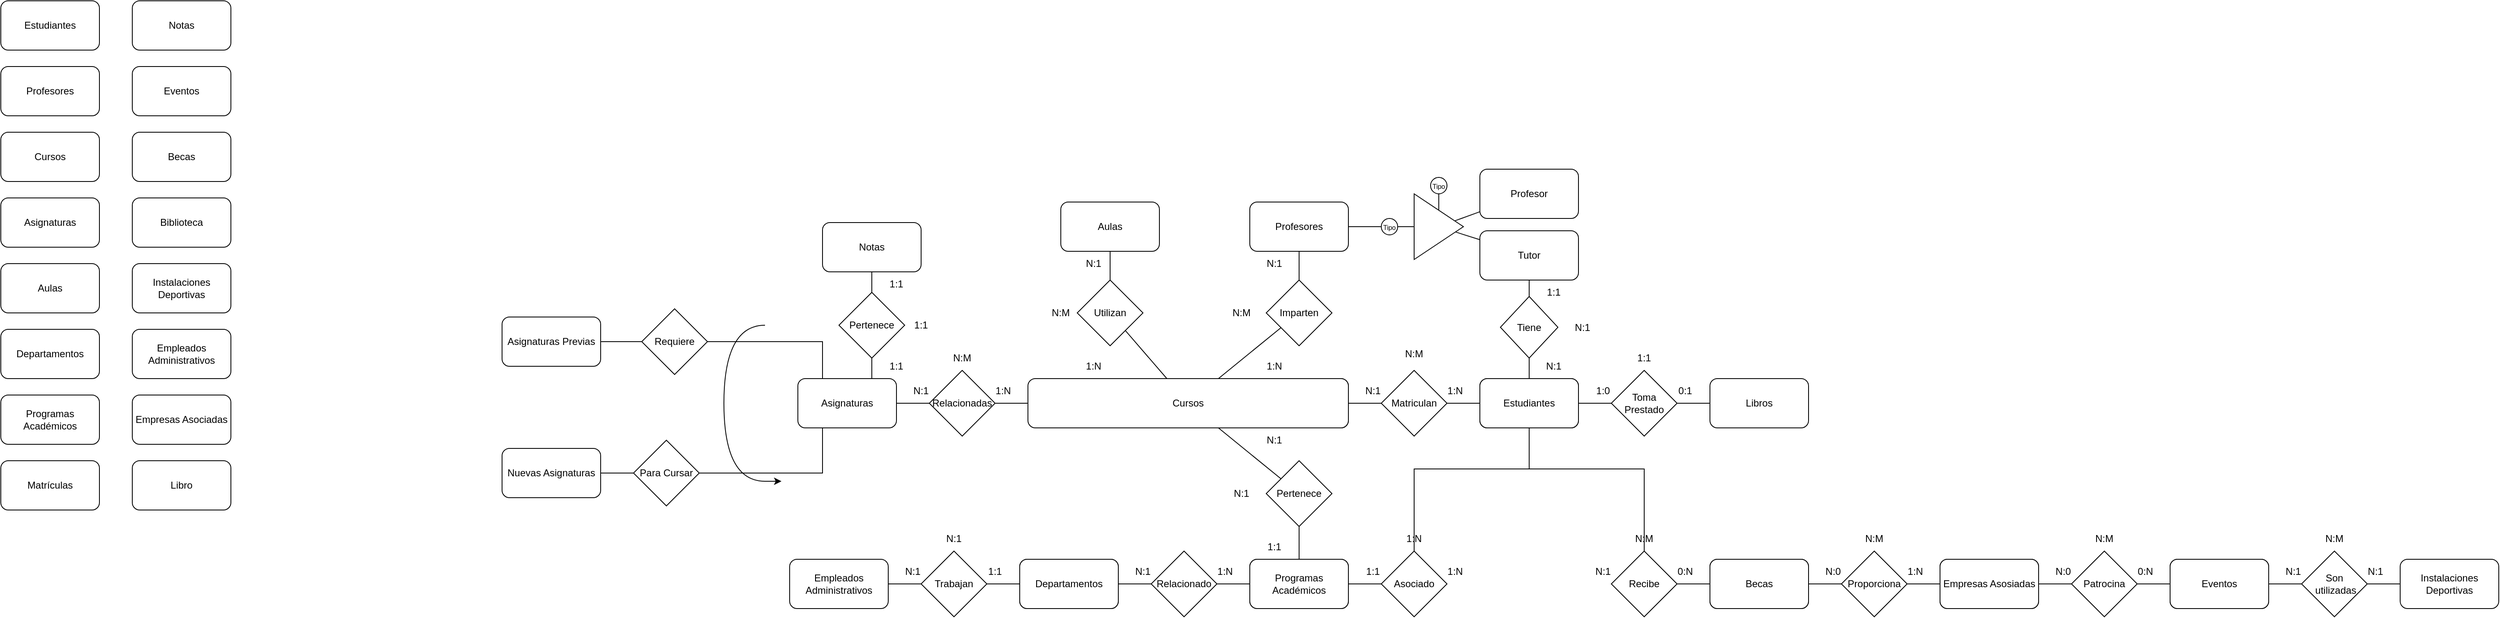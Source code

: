 <mxfile version="22.1.11" type="github">
  <diagram name="Página-1" id="5t8v-FAfq3eq3jOAas9Z">
    <mxGraphModel dx="2933" dy="1573" grid="1" gridSize="10" guides="1" tooltips="1" connect="1" arrows="1" fold="1" page="1" pageScale="1" pageWidth="827" pageHeight="1169" math="0" shadow="0">
      <root>
        <mxCell id="0" />
        <mxCell id="1" parent="0" />
        <mxCell id="Byr7ttWTIuSPwqKm5QDh-1" value="Estudiantes" style="rounded=1;whiteSpace=wrap;html=1;" parent="1" vertex="1">
          <mxGeometry x="40" y="40" width="120" height="60" as="geometry" />
        </mxCell>
        <mxCell id="Byr7ttWTIuSPwqKm5QDh-2" value="Profesores" style="rounded=1;whiteSpace=wrap;html=1;" parent="1" vertex="1">
          <mxGeometry x="40" y="120" width="120" height="60" as="geometry" />
        </mxCell>
        <mxCell id="Byr7ttWTIuSPwqKm5QDh-3" value="Cursos" style="rounded=1;whiteSpace=wrap;html=1;" parent="1" vertex="1">
          <mxGeometry x="40" y="200" width="120" height="60" as="geometry" />
        </mxCell>
        <mxCell id="Byr7ttWTIuSPwqKm5QDh-4" value="Asignaturas" style="rounded=1;whiteSpace=wrap;html=1;" parent="1" vertex="1">
          <mxGeometry x="40" y="280" width="120" height="60" as="geometry" />
        </mxCell>
        <mxCell id="Byr7ttWTIuSPwqKm5QDh-5" value="Aulas" style="rounded=1;whiteSpace=wrap;html=1;" parent="1" vertex="1">
          <mxGeometry x="40" y="360" width="120" height="60" as="geometry" />
        </mxCell>
        <mxCell id="Byr7ttWTIuSPwqKm5QDh-6" value="Departamentos" style="rounded=1;whiteSpace=wrap;html=1;" parent="1" vertex="1">
          <mxGeometry x="40" y="440" width="120" height="60" as="geometry" />
        </mxCell>
        <mxCell id="Byr7ttWTIuSPwqKm5QDh-7" value="Programas Académicos" style="rounded=1;whiteSpace=wrap;html=1;" parent="1" vertex="1">
          <mxGeometry x="40" y="520" width="120" height="60" as="geometry" />
        </mxCell>
        <mxCell id="Byr7ttWTIuSPwqKm5QDh-8" value="Matrículas" style="rounded=1;whiteSpace=wrap;html=1;" parent="1" vertex="1">
          <mxGeometry x="40" y="600" width="120" height="60" as="geometry" />
        </mxCell>
        <mxCell id="Byr7ttWTIuSPwqKm5QDh-9" value="Notas" style="rounded=1;whiteSpace=wrap;html=1;" parent="1" vertex="1">
          <mxGeometry x="200" y="40" width="120" height="60" as="geometry" />
        </mxCell>
        <mxCell id="Byr7ttWTIuSPwqKm5QDh-10" value="Eventos" style="rounded=1;whiteSpace=wrap;html=1;" parent="1" vertex="1">
          <mxGeometry x="200" y="120" width="120" height="60" as="geometry" />
        </mxCell>
        <mxCell id="Byr7ttWTIuSPwqKm5QDh-11" value="Becas" style="rounded=1;whiteSpace=wrap;html=1;" parent="1" vertex="1">
          <mxGeometry x="200" y="200" width="120" height="60" as="geometry" />
        </mxCell>
        <mxCell id="Byr7ttWTIuSPwqKm5QDh-12" value="Biblioteca" style="rounded=1;whiteSpace=wrap;html=1;" parent="1" vertex="1">
          <mxGeometry x="200" y="280" width="120" height="60" as="geometry" />
        </mxCell>
        <mxCell id="Byr7ttWTIuSPwqKm5QDh-13" value="Instalaciones Deportivas" style="rounded=1;whiteSpace=wrap;html=1;" parent="1" vertex="1">
          <mxGeometry x="200" y="360" width="120" height="60" as="geometry" />
        </mxCell>
        <mxCell id="Byr7ttWTIuSPwqKm5QDh-14" value="Empleados Administrativos" style="rounded=1;whiteSpace=wrap;html=1;" parent="1" vertex="1">
          <mxGeometry x="200" y="440" width="120" height="60" as="geometry" />
        </mxCell>
        <mxCell id="Byr7ttWTIuSPwqKm5QDh-16" value="Empresas Asociadas" style="rounded=1;whiteSpace=wrap;html=1;" parent="1" vertex="1">
          <mxGeometry x="200" y="520" width="120" height="60" as="geometry" />
        </mxCell>
        <mxCell id="Byr7ttWTIuSPwqKm5QDh-17" value="Programas Académicos" style="rounded=1;whiteSpace=wrap;html=1;" parent="1" vertex="1">
          <mxGeometry x="1560" y="720" width="120" height="60" as="geometry" />
        </mxCell>
        <mxCell id="Byr7ttWTIuSPwqKm5QDh-21" value="Profesores" style="rounded=1;whiteSpace=wrap;html=1;" parent="1" vertex="1">
          <mxGeometry x="1560" y="285" width="120" height="60" as="geometry" />
        </mxCell>
        <mxCell id="Byr7ttWTIuSPwqKm5QDh-23" value="Asignaturas" style="rounded=1;whiteSpace=wrap;html=1;" parent="1" vertex="1">
          <mxGeometry x="1010" y="500" width="120" height="60" as="geometry" />
        </mxCell>
        <mxCell id="Byr7ttWTIuSPwqKm5QDh-27" value="Aulas" style="rounded=1;whiteSpace=wrap;html=1;" parent="1" vertex="1">
          <mxGeometry x="1330" y="285" width="120" height="60" as="geometry" />
        </mxCell>
        <mxCell id="Byr7ttWTIuSPwqKm5QDh-28" value="Cursos" style="rounded=1;whiteSpace=wrap;html=1;" parent="1" vertex="1">
          <mxGeometry x="1560" y="500" width="120" height="60" as="geometry" />
        </mxCell>
        <mxCell id="Byr7ttWTIuSPwqKm5QDh-29" value="Departamentos" style="rounded=1;whiteSpace=wrap;html=1;" parent="1" vertex="1">
          <mxGeometry x="1280" y="720" width="120" height="60" as="geometry" />
        </mxCell>
        <mxCell id="Byr7ttWTIuSPwqKm5QDh-30" value="Programas Académicos" style="rounded=1;whiteSpace=wrap;html=1;" parent="1" vertex="1">
          <mxGeometry x="1560" y="720" width="120" height="60" as="geometry" />
        </mxCell>
        <mxCell id="Byr7ttWTIuSPwqKm5QDh-33" value="Notas" style="rounded=1;whiteSpace=wrap;html=1;" parent="1" vertex="1">
          <mxGeometry x="1040" y="310" width="120" height="60" as="geometry" />
        </mxCell>
        <mxCell id="Byr7ttWTIuSPwqKm5QDh-37" value="Estudiantes" style="rounded=1;whiteSpace=wrap;html=1;" parent="1" vertex="1">
          <mxGeometry x="1840" y="500" width="120" height="60" as="geometry" />
        </mxCell>
        <mxCell id="Byr7ttWTIuSPwqKm5QDh-38" value="Becas" style="rounded=1;whiteSpace=wrap;html=1;" parent="1" vertex="1">
          <mxGeometry x="2120" y="720" width="120" height="60" as="geometry" />
        </mxCell>
        <mxCell id="Byr7ttWTIuSPwqKm5QDh-39" value="Empleados Administrativos" style="rounded=1;whiteSpace=wrap;html=1;" parent="1" vertex="1">
          <mxGeometry x="1000" y="720" width="120" height="60" as="geometry" />
        </mxCell>
        <mxCell id="Byr7ttWTIuSPwqKm5QDh-40" value="Departamentos" style="rounded=1;whiteSpace=wrap;html=1;" parent="1" vertex="1">
          <mxGeometry x="1280" y="720" width="120" height="60" as="geometry" />
        </mxCell>
        <mxCell id="Byr7ttWTIuSPwqKm5QDh-41" value="Eventos" style="rounded=1;whiteSpace=wrap;html=1;" parent="1" vertex="1">
          <mxGeometry x="2680" y="720" width="120" height="60" as="geometry" />
        </mxCell>
        <mxCell id="Byr7ttWTIuSPwqKm5QDh-43" value="Empresas Asociadas" style="rounded=1;whiteSpace=wrap;html=1;" parent="1" vertex="1">
          <mxGeometry x="2400" y="720" width="120" height="60" as="geometry" />
        </mxCell>
        <mxCell id="Byr7ttWTIuSPwqKm5QDh-44" value="Eventos" style="rounded=1;whiteSpace=wrap;html=1;" parent="1" vertex="1">
          <mxGeometry x="2680" y="720" width="120" height="60" as="geometry" />
        </mxCell>
        <mxCell id="Byr7ttWTIuSPwqKm5QDh-46" value="Instalaciones Deportivas" style="rounded=1;whiteSpace=wrap;html=1;" parent="1" vertex="1">
          <mxGeometry x="2960" y="720" width="120" height="60" as="geometry" />
        </mxCell>
        <mxCell id="Byr7ttWTIuSPwqKm5QDh-50" value="Libro" style="rounded=1;whiteSpace=wrap;html=1;" parent="1" vertex="1">
          <mxGeometry x="200" y="600" width="120" height="60" as="geometry" />
        </mxCell>
        <mxCell id="Byr7ttWTIuSPwqKm5QDh-51" value="Libros" style="rounded=1;whiteSpace=wrap;html=1;" parent="1" vertex="1">
          <mxGeometry x="2120" y="500" width="120" height="60" as="geometry" />
        </mxCell>
        <mxCell id="Byr7ttWTIuSPwqKm5QDh-52" value="Estudiantes" style="rounded=1;whiteSpace=wrap;html=1;" parent="1" vertex="1">
          <mxGeometry x="1840" y="500" width="120" height="60" as="geometry" />
        </mxCell>
        <mxCell id="Byr7ttWTIuSPwqKm5QDh-55" value="Asociado" style="rhombus;whiteSpace=wrap;html=1;" parent="1" vertex="1">
          <mxGeometry x="1720" y="710" width="80" height="80" as="geometry" />
        </mxCell>
        <mxCell id="Byr7ttWTIuSPwqKm5QDh-58" value="Relacionadas" style="rhombus;whiteSpace=wrap;html=1;" parent="1" vertex="1">
          <mxGeometry x="1170" y="490" width="80" height="80" as="geometry" />
        </mxCell>
        <mxCell id="Byr7ttWTIuSPwqKm5QDh-59" value="Utilizan" style="rhombus;whiteSpace=wrap;html=1;" parent="1" vertex="1">
          <mxGeometry x="1350" y="380" width="80" height="80" as="geometry" />
        </mxCell>
        <mxCell id="Byr7ttWTIuSPwqKm5QDh-60" value="Relacionado" style="rhombus;whiteSpace=wrap;html=1;" parent="1" vertex="1">
          <mxGeometry x="1440" y="710" width="80" height="80" as="geometry" />
        </mxCell>
        <mxCell id="Byr7ttWTIuSPwqKm5QDh-61" value="Matriculan" style="rhombus;whiteSpace=wrap;html=1;" parent="1" vertex="1">
          <mxGeometry x="1720" y="490" width="80" height="80" as="geometry" />
        </mxCell>
        <mxCell id="Byr7ttWTIuSPwqKm5QDh-62" value="Pertenece" style="rhombus;whiteSpace=wrap;html=1;" parent="1" vertex="1">
          <mxGeometry x="1060" y="395" width="80" height="80" as="geometry" />
        </mxCell>
        <mxCell id="Byr7ttWTIuSPwqKm5QDh-64" value="Recibe" style="rhombus;whiteSpace=wrap;html=1;" parent="1" vertex="1">
          <mxGeometry x="2000" y="710" width="80" height="80" as="geometry" />
        </mxCell>
        <mxCell id="Byr7ttWTIuSPwqKm5QDh-66" value="Trabajan" style="rhombus;whiteSpace=wrap;html=1;" parent="1" vertex="1">
          <mxGeometry x="1160" y="710" width="80" height="80" as="geometry" />
        </mxCell>
        <mxCell id="Byr7ttWTIuSPwqKm5QDh-67" value="Son&lt;br&gt;&amp;nbsp;utilizadas" style="rhombus;whiteSpace=wrap;html=1;" parent="1" vertex="1">
          <mxGeometry x="2840" y="710" width="80" height="80" as="geometry" />
        </mxCell>
        <mxCell id="Byr7ttWTIuSPwqKm5QDh-68" value="Patrocina" style="rhombus;whiteSpace=wrap;html=1;" parent="1" vertex="1">
          <mxGeometry x="2560" y="710" width="80" height="80" as="geometry" />
        </mxCell>
        <mxCell id="Byr7ttWTIuSPwqKm5QDh-71" value="Toma&lt;br&gt;Prestado" style="rhombus;whiteSpace=wrap;html=1;" parent="1" vertex="1">
          <mxGeometry x="2000" y="490" width="80" height="80" as="geometry" />
        </mxCell>
        <mxCell id="Byr7ttWTIuSPwqKm5QDh-81" value="" style="endArrow=none;html=1;rounded=0;" parent="1" target="Byr7ttWTIuSPwqKm5QDh-55" edge="1">
          <mxGeometry width="50" height="50" relative="1" as="geometry">
            <mxPoint x="1680" y="750" as="sourcePoint" />
            <mxPoint x="1730" y="700" as="targetPoint" />
          </mxGeometry>
        </mxCell>
        <mxCell id="Byr7ttWTIuSPwqKm5QDh-82" value="" style="endArrow=none;html=1;rounded=0;" parent="1" target="Byr7ttWTIuSPwqKm5QDh-37" edge="1" source="Byr7ttWTIuSPwqKm5QDh-55">
          <mxGeometry width="50" height="50" relative="1" as="geometry">
            <mxPoint x="1800" y="750" as="sourcePoint" />
            <mxPoint x="1840" y="750" as="targetPoint" />
            <Array as="points">
              <mxPoint x="1760" y="610" />
              <mxPoint x="1900" y="610" />
            </Array>
          </mxGeometry>
        </mxCell>
        <mxCell id="Byr7ttWTIuSPwqKm5QDh-86" value="" style="endArrow=none;html=1;rounded=0;" parent="1" target="Byr7ttWTIuSPwqKm5QDh-58" edge="1">
          <mxGeometry width="50" height="50" relative="1" as="geometry">
            <mxPoint x="1130" y="530" as="sourcePoint" />
            <mxPoint x="1180" y="480" as="targetPoint" />
          </mxGeometry>
        </mxCell>
        <mxCell id="Byr7ttWTIuSPwqKm5QDh-89" value="" style="endArrow=none;html=1;rounded=0;" parent="1" edge="1" target="Byr7ttWTIuSPwqKm5QDh-20">
          <mxGeometry width="50" height="50" relative="1" as="geometry">
            <mxPoint x="1250" y="530" as="sourcePoint" />
            <mxPoint x="1290" y="530" as="targetPoint" />
          </mxGeometry>
        </mxCell>
        <mxCell id="Byr7ttWTIuSPwqKm5QDh-91" value="" style="endArrow=none;html=1;rounded=0;" parent="1" target="Byr7ttWTIuSPwqKm5QDh-60" edge="1">
          <mxGeometry width="50" height="50" relative="1" as="geometry">
            <mxPoint x="1400" y="750" as="sourcePoint" />
            <mxPoint x="1450" y="700" as="targetPoint" />
          </mxGeometry>
        </mxCell>
        <mxCell id="Byr7ttWTIuSPwqKm5QDh-92" value="" style="endArrow=none;html=1;rounded=0;" parent="1" target="Byr7ttWTIuSPwqKm5QDh-30" edge="1">
          <mxGeometry width="50" height="50" relative="1" as="geometry">
            <mxPoint x="1520" y="750" as="sourcePoint" />
            <mxPoint x="1570" y="700" as="targetPoint" />
          </mxGeometry>
        </mxCell>
        <mxCell id="Byr7ttWTIuSPwqKm5QDh-99" value="" style="endArrow=none;html=1;rounded=0;" parent="1" target="Byr7ttWTIuSPwqKm5QDh-64" edge="1" source="Byr7ttWTIuSPwqKm5QDh-37">
          <mxGeometry width="50" height="50" relative="1" as="geometry">
            <mxPoint x="1960" y="750" as="sourcePoint" />
            <mxPoint x="2010" y="700" as="targetPoint" />
            <Array as="points">
              <mxPoint x="1900" y="610" />
              <mxPoint x="2040" y="610" />
            </Array>
          </mxGeometry>
        </mxCell>
        <mxCell id="Byr7ttWTIuSPwqKm5QDh-100" value="" style="endArrow=none;html=1;rounded=0;" parent="1" target="Byr7ttWTIuSPwqKm5QDh-38" edge="1">
          <mxGeometry width="50" height="50" relative="1" as="geometry">
            <mxPoint x="2080" y="750" as="sourcePoint" />
            <mxPoint x="2130" y="700" as="targetPoint" />
          </mxGeometry>
        </mxCell>
        <mxCell id="Byr7ttWTIuSPwqKm5QDh-103" value="" style="endArrow=none;html=1;rounded=0;" parent="1" target="Byr7ttWTIuSPwqKm5QDh-66" edge="1">
          <mxGeometry width="50" height="50" relative="1" as="geometry">
            <mxPoint x="1120" y="750" as="sourcePoint" />
            <mxPoint x="1170" y="700" as="targetPoint" />
          </mxGeometry>
        </mxCell>
        <mxCell id="Byr7ttWTIuSPwqKm5QDh-104" value="" style="endArrow=none;html=1;rounded=0;" parent="1" target="Byr7ttWTIuSPwqKm5QDh-40" edge="1">
          <mxGeometry width="50" height="50" relative="1" as="geometry">
            <mxPoint x="1240" y="750" as="sourcePoint" />
            <mxPoint x="1290" y="700" as="targetPoint" />
          </mxGeometry>
        </mxCell>
        <mxCell id="Byr7ttWTIuSPwqKm5QDh-105" value="" style="endArrow=none;html=1;rounded=0;" parent="1" target="Byr7ttWTIuSPwqKm5QDh-67" edge="1">
          <mxGeometry width="50" height="50" relative="1" as="geometry">
            <mxPoint x="2800" y="750" as="sourcePoint" />
            <mxPoint x="2850" y="700" as="targetPoint" />
          </mxGeometry>
        </mxCell>
        <mxCell id="Byr7ttWTIuSPwqKm5QDh-106" value="" style="endArrow=none;html=1;rounded=0;" parent="1" target="Byr7ttWTIuSPwqKm5QDh-46" edge="1">
          <mxGeometry width="50" height="50" relative="1" as="geometry">
            <mxPoint x="2920" y="750" as="sourcePoint" />
            <mxPoint x="2970" y="700" as="targetPoint" />
          </mxGeometry>
        </mxCell>
        <mxCell id="Byr7ttWTIuSPwqKm5QDh-107" value="" style="endArrow=none;html=1;rounded=0;" parent="1" target="Byr7ttWTIuSPwqKm5QDh-68" edge="1">
          <mxGeometry width="50" height="50" relative="1" as="geometry">
            <mxPoint x="2520" y="750" as="sourcePoint" />
            <mxPoint x="2570" y="700" as="targetPoint" />
          </mxGeometry>
        </mxCell>
        <mxCell id="Byr7ttWTIuSPwqKm5QDh-108" value="" style="endArrow=none;html=1;rounded=0;" parent="1" target="Byr7ttWTIuSPwqKm5QDh-44" edge="1">
          <mxGeometry width="50" height="50" relative="1" as="geometry">
            <mxPoint x="2640" y="750" as="sourcePoint" />
            <mxPoint x="2690" y="700" as="targetPoint" />
          </mxGeometry>
        </mxCell>
        <mxCell id="Byr7ttWTIuSPwqKm5QDh-113" value="" style="endArrow=none;html=1;rounded=0;" parent="1" target="Byr7ttWTIuSPwqKm5QDh-71" edge="1">
          <mxGeometry width="50" height="50" relative="1" as="geometry">
            <mxPoint x="1960" y="530" as="sourcePoint" />
            <mxPoint x="2010" y="480" as="targetPoint" />
          </mxGeometry>
        </mxCell>
        <mxCell id="Byr7ttWTIuSPwqKm5QDh-114" value="" style="endArrow=none;html=1;rounded=0;" parent="1" target="Byr7ttWTIuSPwqKm5QDh-51" edge="1">
          <mxGeometry width="50" height="50" relative="1" as="geometry">
            <mxPoint x="2080" y="530" as="sourcePoint" />
            <mxPoint x="2130" y="480" as="targetPoint" />
          </mxGeometry>
        </mxCell>
        <mxCell id="Byr7ttWTIuSPwqKm5QDh-115" value="1:N" style="text;html=1;strokeColor=none;fillColor=none;align=center;verticalAlign=middle;whiteSpace=wrap;rounded=0;" parent="1" vertex="1">
          <mxGeometry x="1780" y="720" width="60" height="30" as="geometry" />
        </mxCell>
        <mxCell id="Byr7ttWTIuSPwqKm5QDh-116" value="1:1" style="text;html=1;strokeColor=none;fillColor=none;align=center;verticalAlign=middle;whiteSpace=wrap;rounded=0;" parent="1" vertex="1">
          <mxGeometry x="1680" y="720" width="60" height="30" as="geometry" />
        </mxCell>
        <mxCell id="Byr7ttWTIuSPwqKm5QDh-20" value="Cursos" style="rounded=1;whiteSpace=wrap;html=1;" parent="1" vertex="1">
          <mxGeometry x="1290" y="500" width="390" height="60" as="geometry" />
        </mxCell>
        <mxCell id="Byr7ttWTIuSPwqKm5QDh-56" value="Pertenece" style="rhombus;whiteSpace=wrap;html=1;" parent="1" vertex="1">
          <mxGeometry x="1580" y="600" width="80" height="80" as="geometry" />
        </mxCell>
        <mxCell id="Byr7ttWTIuSPwqKm5QDh-118" value="1:N" style="text;html=1;strokeColor=none;fillColor=none;align=center;verticalAlign=middle;whiteSpace=wrap;rounded=0;" parent="1" vertex="1">
          <mxGeometry x="1730" y="680" width="60" height="30" as="geometry" />
        </mxCell>
        <mxCell id="Byr7ttWTIuSPwqKm5QDh-119" value="N:1" style="text;html=1;strokeColor=none;fillColor=none;align=center;verticalAlign=middle;whiteSpace=wrap;rounded=0;" parent="1" vertex="1">
          <mxGeometry x="1560" y="560" width="60" height="30" as="geometry" />
        </mxCell>
        <mxCell id="Byr7ttWTIuSPwqKm5QDh-120" value="N:1" style="text;html=1;strokeColor=none;fillColor=none;align=center;verticalAlign=middle;whiteSpace=wrap;rounded=0;" parent="1" vertex="1">
          <mxGeometry x="1520" y="625" width="60" height="30" as="geometry" />
        </mxCell>
        <mxCell id="Byr7ttWTIuSPwqKm5QDh-121" value="1:1" style="text;html=1;strokeColor=none;fillColor=none;align=center;verticalAlign=middle;whiteSpace=wrap;rounded=0;" parent="1" vertex="1">
          <mxGeometry x="1560" y="690" width="60" height="30" as="geometry" />
        </mxCell>
        <mxCell id="Byr7ttWTIuSPwqKm5QDh-123" value="N:1" style="text;html=1;strokeColor=none;fillColor=none;align=center;verticalAlign=middle;whiteSpace=wrap;rounded=0;" parent="1" vertex="1">
          <mxGeometry x="1560" y="345" width="60" height="30" as="geometry" />
        </mxCell>
        <mxCell id="Byr7ttWTIuSPwqKm5QDh-125" value="1:N" style="text;html=1;strokeColor=none;fillColor=none;align=center;verticalAlign=middle;whiteSpace=wrap;rounded=0;" parent="1" vertex="1">
          <mxGeometry x="1230" y="500" width="60" height="30" as="geometry" />
        </mxCell>
        <mxCell id="Byr7ttWTIuSPwqKm5QDh-126" value="N:1" style="text;html=1;strokeColor=none;fillColor=none;align=center;verticalAlign=middle;whiteSpace=wrap;rounded=0;" parent="1" vertex="1">
          <mxGeometry x="1130" y="500" width="60" height="30" as="geometry" />
        </mxCell>
        <mxCell id="Byr7ttWTIuSPwqKm5QDh-127" value="N:M" style="text;html=1;strokeColor=none;fillColor=none;align=center;verticalAlign=middle;whiteSpace=wrap;rounded=0;" parent="1" vertex="1">
          <mxGeometry x="1180" y="460" width="60" height="30" as="geometry" />
        </mxCell>
        <mxCell id="Byr7ttWTIuSPwqKm5QDh-128" value="1:N" style="text;html=1;strokeColor=none;fillColor=none;align=center;verticalAlign=middle;whiteSpace=wrap;rounded=0;" parent="1" vertex="1">
          <mxGeometry x="1340" y="470" width="60" height="30" as="geometry" />
        </mxCell>
        <mxCell id="Byr7ttWTIuSPwqKm5QDh-129" value="N:1" style="text;html=1;strokeColor=none;fillColor=none;align=center;verticalAlign=middle;whiteSpace=wrap;rounded=0;" parent="1" vertex="1">
          <mxGeometry x="1340" y="345" width="60" height="30" as="geometry" />
        </mxCell>
        <mxCell id="Byr7ttWTIuSPwqKm5QDh-130" value="N:M" style="text;html=1;strokeColor=none;fillColor=none;align=center;verticalAlign=middle;whiteSpace=wrap;rounded=0;" parent="1" vertex="1">
          <mxGeometry x="1300" y="405" width="60" height="30" as="geometry" />
        </mxCell>
        <mxCell id="Byr7ttWTIuSPwqKm5QDh-131" value="1:N" style="text;html=1;strokeColor=none;fillColor=none;align=center;verticalAlign=middle;whiteSpace=wrap;rounded=0;" parent="1" vertex="1">
          <mxGeometry x="1500" y="720" width="60" height="30" as="geometry" />
        </mxCell>
        <mxCell id="Byr7ttWTIuSPwqKm5QDh-132" value="N:1" style="text;html=1;strokeColor=none;fillColor=none;align=center;verticalAlign=middle;whiteSpace=wrap;rounded=0;" parent="1" vertex="1">
          <mxGeometry x="1400" y="720" width="60" height="30" as="geometry" />
        </mxCell>
        <mxCell id="Byr7ttWTIuSPwqKm5QDh-134" value="N:1" style="text;html=1;strokeColor=none;fillColor=none;align=center;verticalAlign=middle;whiteSpace=wrap;rounded=0;" parent="1" vertex="1">
          <mxGeometry x="1680" y="500" width="60" height="30" as="geometry" />
        </mxCell>
        <mxCell id="Byr7ttWTIuSPwqKm5QDh-135" value="1:N" style="text;html=1;strokeColor=none;fillColor=none;align=center;verticalAlign=middle;whiteSpace=wrap;rounded=0;" parent="1" vertex="1">
          <mxGeometry x="1780" y="500" width="60" height="30" as="geometry" />
        </mxCell>
        <mxCell id="Byr7ttWTIuSPwqKm5QDh-136" value="N:M" style="text;html=1;strokeColor=none;fillColor=none;align=center;verticalAlign=middle;whiteSpace=wrap;rounded=0;" parent="1" vertex="1">
          <mxGeometry x="1730" y="455" width="60" height="30" as="geometry" />
        </mxCell>
        <mxCell id="Byr7ttWTIuSPwqKm5QDh-137" value="1:1" style="text;html=1;strokeColor=none;fillColor=none;align=center;verticalAlign=middle;whiteSpace=wrap;rounded=0;" parent="1" vertex="1">
          <mxGeometry x="1100" y="470" width="60" height="30" as="geometry" />
        </mxCell>
        <mxCell id="Byr7ttWTIuSPwqKm5QDh-138" value="1:1" style="text;html=1;strokeColor=none;fillColor=none;align=center;verticalAlign=middle;whiteSpace=wrap;rounded=0;" parent="1" vertex="1">
          <mxGeometry x="1100" y="370" width="60" height="30" as="geometry" />
        </mxCell>
        <mxCell id="Byr7ttWTIuSPwqKm5QDh-139" value="1:1" style="text;html=1;strokeColor=none;fillColor=none;align=center;verticalAlign=middle;whiteSpace=wrap;rounded=0;" parent="1" vertex="1">
          <mxGeometry x="1130" y="420" width="60" height="30" as="geometry" />
        </mxCell>
        <mxCell id="Byr7ttWTIuSPwqKm5QDh-143" value="0:N" style="text;html=1;strokeColor=none;fillColor=none;align=center;verticalAlign=middle;whiteSpace=wrap;rounded=0;" parent="1" vertex="1">
          <mxGeometry x="2060" y="720" width="60" height="30" as="geometry" />
        </mxCell>
        <mxCell id="Byr7ttWTIuSPwqKm5QDh-144" value="N:1" style="text;html=1;strokeColor=none;fillColor=none;align=center;verticalAlign=middle;whiteSpace=wrap;rounded=0;" parent="1" vertex="1">
          <mxGeometry x="1960" y="720" width="60" height="30" as="geometry" />
        </mxCell>
        <mxCell id="Byr7ttWTIuSPwqKm5QDh-145" value="N:M" style="text;html=1;strokeColor=none;fillColor=none;align=center;verticalAlign=middle;whiteSpace=wrap;rounded=0;" parent="1" vertex="1">
          <mxGeometry x="2010" y="680" width="60" height="30" as="geometry" />
        </mxCell>
        <mxCell id="Byr7ttWTIuSPwqKm5QDh-148" value="1:1" style="text;html=1;strokeColor=none;fillColor=none;align=center;verticalAlign=middle;whiteSpace=wrap;rounded=0;" parent="1" vertex="1">
          <mxGeometry x="1220" y="720" width="60" height="30" as="geometry" />
        </mxCell>
        <mxCell id="Byr7ttWTIuSPwqKm5QDh-149" value="N:1" style="text;html=1;strokeColor=none;fillColor=none;align=center;verticalAlign=middle;whiteSpace=wrap;rounded=0;" parent="1" vertex="1">
          <mxGeometry x="1120" y="720" width="60" height="30" as="geometry" />
        </mxCell>
        <mxCell id="Byr7ttWTIuSPwqKm5QDh-150" value="N:1" style="text;html=1;strokeColor=none;fillColor=none;align=center;verticalAlign=middle;whiteSpace=wrap;rounded=0;" parent="1" vertex="1">
          <mxGeometry x="1170" y="680" width="60" height="30" as="geometry" />
        </mxCell>
        <mxCell id="Byr7ttWTIuSPwqKm5QDh-151" value="N:1" style="text;html=1;strokeColor=none;fillColor=none;align=center;verticalAlign=middle;whiteSpace=wrap;rounded=0;" parent="1" vertex="1">
          <mxGeometry x="2900" y="720" width="60" height="30" as="geometry" />
        </mxCell>
        <mxCell id="Byr7ttWTIuSPwqKm5QDh-152" value="N:1" style="text;html=1;strokeColor=none;fillColor=none;align=center;verticalAlign=middle;whiteSpace=wrap;rounded=0;" parent="1" vertex="1">
          <mxGeometry x="2800" y="720" width="60" height="30" as="geometry" />
        </mxCell>
        <mxCell id="Byr7ttWTIuSPwqKm5QDh-153" value="N:M" style="text;html=1;strokeColor=none;fillColor=none;align=center;verticalAlign=middle;whiteSpace=wrap;rounded=0;" parent="1" vertex="1">
          <mxGeometry x="2850" y="680" width="60" height="30" as="geometry" />
        </mxCell>
        <mxCell id="Byr7ttWTIuSPwqKm5QDh-154" value="0:N" style="text;html=1;strokeColor=none;fillColor=none;align=center;verticalAlign=middle;whiteSpace=wrap;rounded=0;" parent="1" vertex="1">
          <mxGeometry x="2620" y="720" width="60" height="30" as="geometry" />
        </mxCell>
        <mxCell id="Byr7ttWTIuSPwqKm5QDh-156" value="N:M" style="text;html=1;strokeColor=none;fillColor=none;align=center;verticalAlign=middle;whiteSpace=wrap;rounded=0;" parent="1" vertex="1">
          <mxGeometry x="2570" y="680" width="60" height="30" as="geometry" />
        </mxCell>
        <mxCell id="Byr7ttWTIuSPwqKm5QDh-159" value="N:0" style="text;html=1;strokeColor=none;fillColor=none;align=center;verticalAlign=middle;whiteSpace=wrap;rounded=0;" parent="1" vertex="1">
          <mxGeometry x="2520" y="720" width="60" height="30" as="geometry" />
        </mxCell>
        <mxCell id="Byr7ttWTIuSPwqKm5QDh-161" value="1:1" style="text;html=1;strokeColor=none;fillColor=none;align=center;verticalAlign=middle;whiteSpace=wrap;rounded=0;" parent="1" vertex="1">
          <mxGeometry x="1900" y="380" width="60" height="30" as="geometry" />
        </mxCell>
        <mxCell id="Byr7ttWTIuSPwqKm5QDh-164" value="0:1" style="text;html=1;strokeColor=none;fillColor=none;align=center;verticalAlign=middle;whiteSpace=wrap;rounded=0;" parent="1" vertex="1">
          <mxGeometry x="2060" y="500" width="60" height="30" as="geometry" />
        </mxCell>
        <mxCell id="Byr7ttWTIuSPwqKm5QDh-165" value="1:0" style="text;html=1;strokeColor=none;fillColor=none;align=center;verticalAlign=middle;whiteSpace=wrap;rounded=0;" parent="1" vertex="1">
          <mxGeometry x="1960" y="500" width="60" height="30" as="geometry" />
        </mxCell>
        <mxCell id="Byr7ttWTIuSPwqKm5QDh-166" value="1:1" style="text;html=1;strokeColor=none;fillColor=none;align=center;verticalAlign=middle;whiteSpace=wrap;rounded=0;" parent="1" vertex="1">
          <mxGeometry x="2010" y="460" width="60" height="30" as="geometry" />
        </mxCell>
        <mxCell id="Byr7ttWTIuSPwqKm5QDh-167" value="N:1" style="text;html=1;strokeColor=none;fillColor=none;align=center;verticalAlign=middle;whiteSpace=wrap;rounded=0;" parent="1" vertex="1">
          <mxGeometry x="1900" y="470" width="60" height="30" as="geometry" />
        </mxCell>
        <mxCell id="Byr7ttWTIuSPwqKm5QDh-168" value="N:1" style="text;html=1;strokeColor=none;fillColor=none;align=center;verticalAlign=middle;whiteSpace=wrap;rounded=0;" parent="1" vertex="1">
          <mxGeometry x="1935" y="422.5" width="60" height="30" as="geometry" />
        </mxCell>
        <mxCell id="Byr7ttWTIuSPwqKm5QDh-210" value="Becas" style="rounded=1;whiteSpace=wrap;html=1;" parent="1" vertex="1">
          <mxGeometry x="2120" y="720" width="120" height="60" as="geometry" />
        </mxCell>
        <mxCell id="Byr7ttWTIuSPwqKm5QDh-211" value="Empresas Asosiadas" style="rounded=1;whiteSpace=wrap;html=1;" parent="1" vertex="1">
          <mxGeometry x="2400" y="720" width="120" height="60" as="geometry" />
        </mxCell>
        <mxCell id="Byr7ttWTIuSPwqKm5QDh-212" value="Proporciona" style="rhombus;whiteSpace=wrap;html=1;" parent="1" vertex="1">
          <mxGeometry x="2280" y="710" width="80" height="80" as="geometry" />
        </mxCell>
        <mxCell id="Byr7ttWTIuSPwqKm5QDh-213" value="" style="endArrow=none;html=1;rounded=0;" parent="1" target="Byr7ttWTIuSPwqKm5QDh-212" edge="1">
          <mxGeometry width="50" height="50" relative="1" as="geometry">
            <mxPoint x="2240" y="750" as="sourcePoint" />
            <mxPoint x="2290" y="700" as="targetPoint" />
          </mxGeometry>
        </mxCell>
        <mxCell id="Byr7ttWTIuSPwqKm5QDh-214" value="" style="endArrow=none;html=1;rounded=0;" parent="1" target="Byr7ttWTIuSPwqKm5QDh-211" edge="1">
          <mxGeometry width="50" height="50" relative="1" as="geometry">
            <mxPoint x="2360" y="750" as="sourcePoint" />
            <mxPoint x="2410" y="700" as="targetPoint" />
          </mxGeometry>
        </mxCell>
        <mxCell id="Byr7ttWTIuSPwqKm5QDh-215" value="N:0" style="text;html=1;strokeColor=none;fillColor=none;align=center;verticalAlign=middle;whiteSpace=wrap;rounded=0;" parent="1" vertex="1">
          <mxGeometry x="2240" y="720" width="60" height="30" as="geometry" />
        </mxCell>
        <mxCell id="Byr7ttWTIuSPwqKm5QDh-216" value="1:N" style="text;html=1;strokeColor=none;fillColor=none;align=center;verticalAlign=middle;whiteSpace=wrap;rounded=0;" parent="1" vertex="1">
          <mxGeometry x="2340" y="720" width="60" height="30" as="geometry" />
        </mxCell>
        <mxCell id="Byr7ttWTIuSPwqKm5QDh-217" value="N:M" style="text;html=1;strokeColor=none;fillColor=none;align=center;verticalAlign=middle;whiteSpace=wrap;rounded=0;" parent="1" vertex="1">
          <mxGeometry x="2290" y="680" width="60" height="30" as="geometry" />
        </mxCell>
        <mxCell id="Byr7ttWTIuSPwqKm5QDh-218" value="" style="endArrow=none;html=1;rounded=0;" parent="1" source="Byr7ttWTIuSPwqKm5QDh-17" target="Byr7ttWTIuSPwqKm5QDh-56" edge="1">
          <mxGeometry width="50" height="50" relative="1" as="geometry">
            <mxPoint x="1610" y="720" as="sourcePoint" />
            <mxPoint x="1660" y="670" as="targetPoint" />
          </mxGeometry>
        </mxCell>
        <mxCell id="Byr7ttWTIuSPwqKm5QDh-219" value="" style="endArrow=none;html=1;rounded=0;" parent="1" source="Byr7ttWTIuSPwqKm5QDh-56" target="Byr7ttWTIuSPwqKm5QDh-20" edge="1">
          <mxGeometry width="50" height="50" relative="1" as="geometry">
            <mxPoint x="1620" y="630" as="sourcePoint" />
            <mxPoint x="1670" y="580" as="targetPoint" />
          </mxGeometry>
        </mxCell>
        <mxCell id="Byr7ttWTIuSPwqKm5QDh-220" value="" style="endArrow=none;html=1;rounded=0;" parent="1" source="Byr7ttWTIuSPwqKm5QDh-37" target="Byr7ttWTIuSPwqKm5QDh-61" edge="1">
          <mxGeometry width="50" height="50" relative="1" as="geometry">
            <mxPoint x="1810" y="610" as="sourcePoint" />
            <mxPoint x="1860" y="560" as="targetPoint" />
          </mxGeometry>
        </mxCell>
        <mxCell id="Byr7ttWTIuSPwqKm5QDh-221" value="" style="endArrow=none;html=1;rounded=0;" parent="1" source="Byr7ttWTIuSPwqKm5QDh-20" target="Byr7ttWTIuSPwqKm5QDh-61" edge="1">
          <mxGeometry width="50" height="50" relative="1" as="geometry">
            <mxPoint x="1680" y="530" as="sourcePoint" />
            <mxPoint x="1730" y="480" as="targetPoint" />
          </mxGeometry>
        </mxCell>
        <mxCell id="ghx-PzNn20tsEUUvmX9h-1" value="Imparten" style="rhombus;whiteSpace=wrap;html=1;" vertex="1" parent="1">
          <mxGeometry x="1580" y="380" width="80" height="80" as="geometry" />
        </mxCell>
        <mxCell id="ghx-PzNn20tsEUUvmX9h-2" value="1:N" style="text;html=1;strokeColor=none;fillColor=none;align=center;verticalAlign=middle;whiteSpace=wrap;rounded=0;" vertex="1" parent="1">
          <mxGeometry x="1560" y="470" width="60" height="30" as="geometry" />
        </mxCell>
        <mxCell id="ghx-PzNn20tsEUUvmX9h-3" value="N:M" style="text;html=1;strokeColor=none;fillColor=none;align=center;verticalAlign=middle;whiteSpace=wrap;rounded=0;" vertex="1" parent="1">
          <mxGeometry x="1520" y="405" width="60" height="30" as="geometry" />
        </mxCell>
        <mxCell id="ghx-PzNn20tsEUUvmX9h-4" value="" style="endArrow=none;html=1;rounded=0;" edge="1" parent="1" source="Byr7ttWTIuSPwqKm5QDh-20" target="ghx-PzNn20tsEUUvmX9h-1">
          <mxGeometry width="50" height="50" relative="1" as="geometry">
            <mxPoint x="1620" y="500" as="sourcePoint" />
            <mxPoint x="1670" y="450" as="targetPoint" />
          </mxGeometry>
        </mxCell>
        <mxCell id="ghx-PzNn20tsEUUvmX9h-5" value="" style="endArrow=none;html=1;rounded=0;" edge="1" parent="1" source="Byr7ttWTIuSPwqKm5QDh-21" target="ghx-PzNn20tsEUUvmX9h-1">
          <mxGeometry width="50" height="50" relative="1" as="geometry">
            <mxPoint x="1570" y="430" as="sourcePoint" />
            <mxPoint x="1620" y="380" as="targetPoint" />
          </mxGeometry>
        </mxCell>
        <mxCell id="Byr7ttWTIuSPwqKm5QDh-198" value="" style="triangle;whiteSpace=wrap;html=1;direction=east;" parent="1" vertex="1">
          <mxGeometry x="1760" y="275" width="60" height="80" as="geometry" />
        </mxCell>
        <mxCell id="Byr7ttWTIuSPwqKm5QDh-199" value="" style="endArrow=none;html=1;rounded=0;" parent="1" edge="1" target="Byr7ttWTIuSPwqKm5QDh-204">
          <mxGeometry width="50" height="50" relative="1" as="geometry">
            <mxPoint x="1790" y="265" as="sourcePoint" />
            <mxPoint x="1740" y="315" as="targetPoint" />
          </mxGeometry>
        </mxCell>
        <mxCell id="Byr7ttWTIuSPwqKm5QDh-202" value="Profesor" style="rounded=1;whiteSpace=wrap;html=1;" parent="1" vertex="1">
          <mxGeometry x="1840" y="245" width="120" height="60" as="geometry" />
        </mxCell>
        <mxCell id="Byr7ttWTIuSPwqKm5QDh-203" value="Tutor" style="rounded=1;whiteSpace=wrap;html=1;" parent="1" vertex="1">
          <mxGeometry x="1840" y="320" width="120" height="60" as="geometry" />
        </mxCell>
        <mxCell id="Byr7ttWTIuSPwqKm5QDh-205" value="" style="endArrow=none;html=1;rounded=0;" parent="1" source="Byr7ttWTIuSPwqKm5QDh-204" target="Byr7ttWTIuSPwqKm5QDh-198" edge="1">
          <mxGeometry width="50" height="50" relative="1" as="geometry">
            <mxPoint x="1790" y="265" as="sourcePoint" />
            <mxPoint x="1790" y="285" as="targetPoint" />
          </mxGeometry>
        </mxCell>
        <mxCell id="Byr7ttWTIuSPwqKm5QDh-204" value="&lt;font style=&quot;font-size: 8px;&quot;&gt;Tipo&lt;/font&gt;" style="ellipse;whiteSpace=wrap;html=1;direction=north;" parent="1" vertex="1">
          <mxGeometry x="1780" y="255" width="20" height="20" as="geometry" />
        </mxCell>
        <mxCell id="Byr7ttWTIuSPwqKm5QDh-208" value="&lt;font style=&quot;font-size: 8px;&quot;&gt;Tipo&lt;/font&gt;" style="ellipse;whiteSpace=wrap;html=1;direction=north;" parent="1" vertex="1">
          <mxGeometry x="1720" y="305" width="20" height="20" as="geometry" />
        </mxCell>
        <mxCell id="ghx-PzNn20tsEUUvmX9h-8" value="" style="endArrow=none;html=1;rounded=0;" edge="1" parent="1" source="Byr7ttWTIuSPwqKm5QDh-208" target="Byr7ttWTIuSPwqKm5QDh-198">
          <mxGeometry width="50" height="50" relative="1" as="geometry">
            <mxPoint x="1740" y="320" as="sourcePoint" />
            <mxPoint x="1790" y="270" as="targetPoint" />
          </mxGeometry>
        </mxCell>
        <mxCell id="ghx-PzNn20tsEUUvmX9h-9" value="" style="endArrow=none;html=1;rounded=0;" edge="1" parent="1" source="Byr7ttWTIuSPwqKm5QDh-21" target="Byr7ttWTIuSPwqKm5QDh-208">
          <mxGeometry width="50" height="50" relative="1" as="geometry">
            <mxPoint x="1680" y="320" as="sourcePoint" />
            <mxPoint x="1730" y="270" as="targetPoint" />
          </mxGeometry>
        </mxCell>
        <mxCell id="ghx-PzNn20tsEUUvmX9h-10" value="" style="endArrow=none;html=1;rounded=0;" edge="1" parent="1" source="Byr7ttWTIuSPwqKm5QDh-198" target="Byr7ttWTIuSPwqKm5QDh-203">
          <mxGeometry width="50" height="50" relative="1" as="geometry">
            <mxPoint x="1790" y="400" as="sourcePoint" />
            <mxPoint x="1840" y="350" as="targetPoint" />
          </mxGeometry>
        </mxCell>
        <mxCell id="ghx-PzNn20tsEUUvmX9h-11" value="" style="endArrow=none;html=1;rounded=0;" edge="1" parent="1" source="Byr7ttWTIuSPwqKm5QDh-198" target="Byr7ttWTIuSPwqKm5QDh-202">
          <mxGeometry width="50" height="50" relative="1" as="geometry">
            <mxPoint x="1790" y="330" as="sourcePoint" />
            <mxPoint x="1840" y="280" as="targetPoint" />
          </mxGeometry>
        </mxCell>
        <mxCell id="ghx-PzNn20tsEUUvmX9h-12" value="Tiene" style="rhombus;whiteSpace=wrap;html=1;" vertex="1" parent="1">
          <mxGeometry x="1865" y="400" width="70" height="75" as="geometry" />
        </mxCell>
        <mxCell id="ghx-PzNn20tsEUUvmX9h-14" value="" style="endArrow=none;html=1;rounded=0;" edge="1" parent="1" source="ghx-PzNn20tsEUUvmX9h-12" target="Byr7ttWTIuSPwqKm5QDh-203">
          <mxGeometry width="50" height="50" relative="1" as="geometry">
            <mxPoint x="1850" y="430" as="sourcePoint" />
            <mxPoint x="1900" y="380" as="targetPoint" />
          </mxGeometry>
        </mxCell>
        <mxCell id="ghx-PzNn20tsEUUvmX9h-15" value="" style="endArrow=none;html=1;rounded=0;" edge="1" parent="1" source="Byr7ttWTIuSPwqKm5QDh-37" target="ghx-PzNn20tsEUUvmX9h-12">
          <mxGeometry width="50" height="50" relative="1" as="geometry">
            <mxPoint x="1900" y="500" as="sourcePoint" />
            <mxPoint x="1950" y="450" as="targetPoint" />
          </mxGeometry>
        </mxCell>
        <mxCell id="ghx-PzNn20tsEUUvmX9h-17" value="" style="group" vertex="1" connectable="0" parent="1">
          <mxGeometry x="920" y="435" width="70" height="190" as="geometry" />
        </mxCell>
        <mxCell id="Byr7ttWTIuSPwqKm5QDh-192" value="" style="endArrow=classic;html=1;rounded=0;" parent="ghx-PzNn20tsEUUvmX9h-17" edge="1">
          <mxGeometry width="50" height="50" relative="1" as="geometry">
            <mxPoint x="50" y="190" as="sourcePoint" />
            <mxPoint x="70" y="190" as="targetPoint" />
          </mxGeometry>
        </mxCell>
        <mxCell id="Byr7ttWTIuSPwqKm5QDh-191" value="" style="shape=requiredInterface;html=1;verticalLabelPosition=bottom;sketch=0;container=0;flipH=1;" parent="ghx-PzNn20tsEUUvmX9h-17" vertex="1">
          <mxGeometry width="50" height="190" as="geometry" />
        </mxCell>
        <mxCell id="ghx-PzNn20tsEUUvmX9h-18" value="Requiere" style="rhombus;whiteSpace=wrap;html=1;" vertex="1" parent="1">
          <mxGeometry x="820" y="415" width="80" height="80" as="geometry" />
        </mxCell>
        <mxCell id="ghx-PzNn20tsEUUvmX9h-19" value="Para Cursar" style="rhombus;whiteSpace=wrap;html=1;" vertex="1" parent="1">
          <mxGeometry x="810" y="575" width="80" height="80" as="geometry" />
        </mxCell>
        <mxCell id="ghx-PzNn20tsEUUvmX9h-20" value="Asignaturas Previas" style="rounded=1;whiteSpace=wrap;html=1;" vertex="1" parent="1">
          <mxGeometry x="650" y="425" width="120" height="60" as="geometry" />
        </mxCell>
        <mxCell id="ghx-PzNn20tsEUUvmX9h-21" value="Nuevas Asignaturas" style="rounded=1;whiteSpace=wrap;html=1;" vertex="1" parent="1">
          <mxGeometry x="650" y="585" width="120" height="60" as="geometry" />
        </mxCell>
        <mxCell id="ghx-PzNn20tsEUUvmX9h-22" value="" style="endArrow=none;html=1;rounded=0;entryX=0.25;entryY=1;entryDx=0;entryDy=0;" edge="1" parent="1" source="ghx-PzNn20tsEUUvmX9h-19" target="Byr7ttWTIuSPwqKm5QDh-23">
          <mxGeometry width="50" height="50" relative="1" as="geometry">
            <mxPoint x="850" y="615" as="sourcePoint" />
            <mxPoint x="900" y="565" as="targetPoint" />
            <Array as="points">
              <mxPoint x="1040" y="615" />
            </Array>
          </mxGeometry>
        </mxCell>
        <mxCell id="ghx-PzNn20tsEUUvmX9h-23" value="" style="endArrow=none;html=1;rounded=0;" edge="1" parent="1" source="ghx-PzNn20tsEUUvmX9h-21" target="ghx-PzNn20tsEUUvmX9h-19">
          <mxGeometry width="50" height="50" relative="1" as="geometry">
            <mxPoint x="730" y="615" as="sourcePoint" />
            <mxPoint x="780" y="565" as="targetPoint" />
          </mxGeometry>
        </mxCell>
        <mxCell id="ghx-PzNn20tsEUUvmX9h-24" value="" style="endArrow=none;html=1;rounded=0;" edge="1" parent="1" source="ghx-PzNn20tsEUUvmX9h-20" target="ghx-PzNn20tsEUUvmX9h-18">
          <mxGeometry width="50" height="50" relative="1" as="geometry">
            <mxPoint x="730" y="485" as="sourcePoint" />
            <mxPoint x="780" y="435" as="targetPoint" />
          </mxGeometry>
        </mxCell>
        <mxCell id="ghx-PzNn20tsEUUvmX9h-25" value="" style="endArrow=none;html=1;rounded=0;entryX=0.25;entryY=0;entryDx=0;entryDy=0;" edge="1" parent="1" source="ghx-PzNn20tsEUUvmX9h-18" target="Byr7ttWTIuSPwqKm5QDh-23">
          <mxGeometry width="50" height="50" relative="1" as="geometry">
            <mxPoint x="850" y="485" as="sourcePoint" />
            <mxPoint x="900" y="435" as="targetPoint" />
            <Array as="points">
              <mxPoint x="1040" y="455" />
            </Array>
          </mxGeometry>
        </mxCell>
        <mxCell id="ghx-PzNn20tsEUUvmX9h-26" value="" style="endArrow=none;html=1;rounded=0;" edge="1" parent="1" source="Byr7ttWTIuSPwqKm5QDh-62" target="Byr7ttWTIuSPwqKm5QDh-33">
          <mxGeometry width="50" height="50" relative="1" as="geometry">
            <mxPoint x="1050" y="415" as="sourcePoint" />
            <mxPoint x="1100" y="365" as="targetPoint" />
          </mxGeometry>
        </mxCell>
        <mxCell id="ghx-PzNn20tsEUUvmX9h-27" value="" style="endArrow=none;html=1;rounded=0;exitX=0.75;exitY=0;exitDx=0;exitDy=0;" edge="1" parent="1" source="Byr7ttWTIuSPwqKm5QDh-23" target="Byr7ttWTIuSPwqKm5QDh-62">
          <mxGeometry width="50" height="50" relative="1" as="geometry">
            <mxPoint x="1040" y="505" as="sourcePoint" />
            <mxPoint x="1090" y="455" as="targetPoint" />
          </mxGeometry>
        </mxCell>
        <mxCell id="ghx-PzNn20tsEUUvmX9h-28" value="" style="endArrow=none;html=1;rounded=0;" edge="1" parent="1" source="Byr7ttWTIuSPwqKm5QDh-59" target="Byr7ttWTIuSPwqKm5QDh-27">
          <mxGeometry width="50" height="50" relative="1" as="geometry">
            <mxPoint x="1350" y="390" as="sourcePoint" />
            <mxPoint x="1400" y="340" as="targetPoint" />
          </mxGeometry>
        </mxCell>
        <mxCell id="ghx-PzNn20tsEUUvmX9h-29" value="" style="endArrow=none;html=1;rounded=0;" edge="1" parent="1" source="Byr7ttWTIuSPwqKm5QDh-20" target="Byr7ttWTIuSPwqKm5QDh-59">
          <mxGeometry width="50" height="50" relative="1" as="geometry">
            <mxPoint x="1340" y="490" as="sourcePoint" />
            <mxPoint x="1390" y="440" as="targetPoint" />
          </mxGeometry>
        </mxCell>
      </root>
    </mxGraphModel>
  </diagram>
</mxfile>
